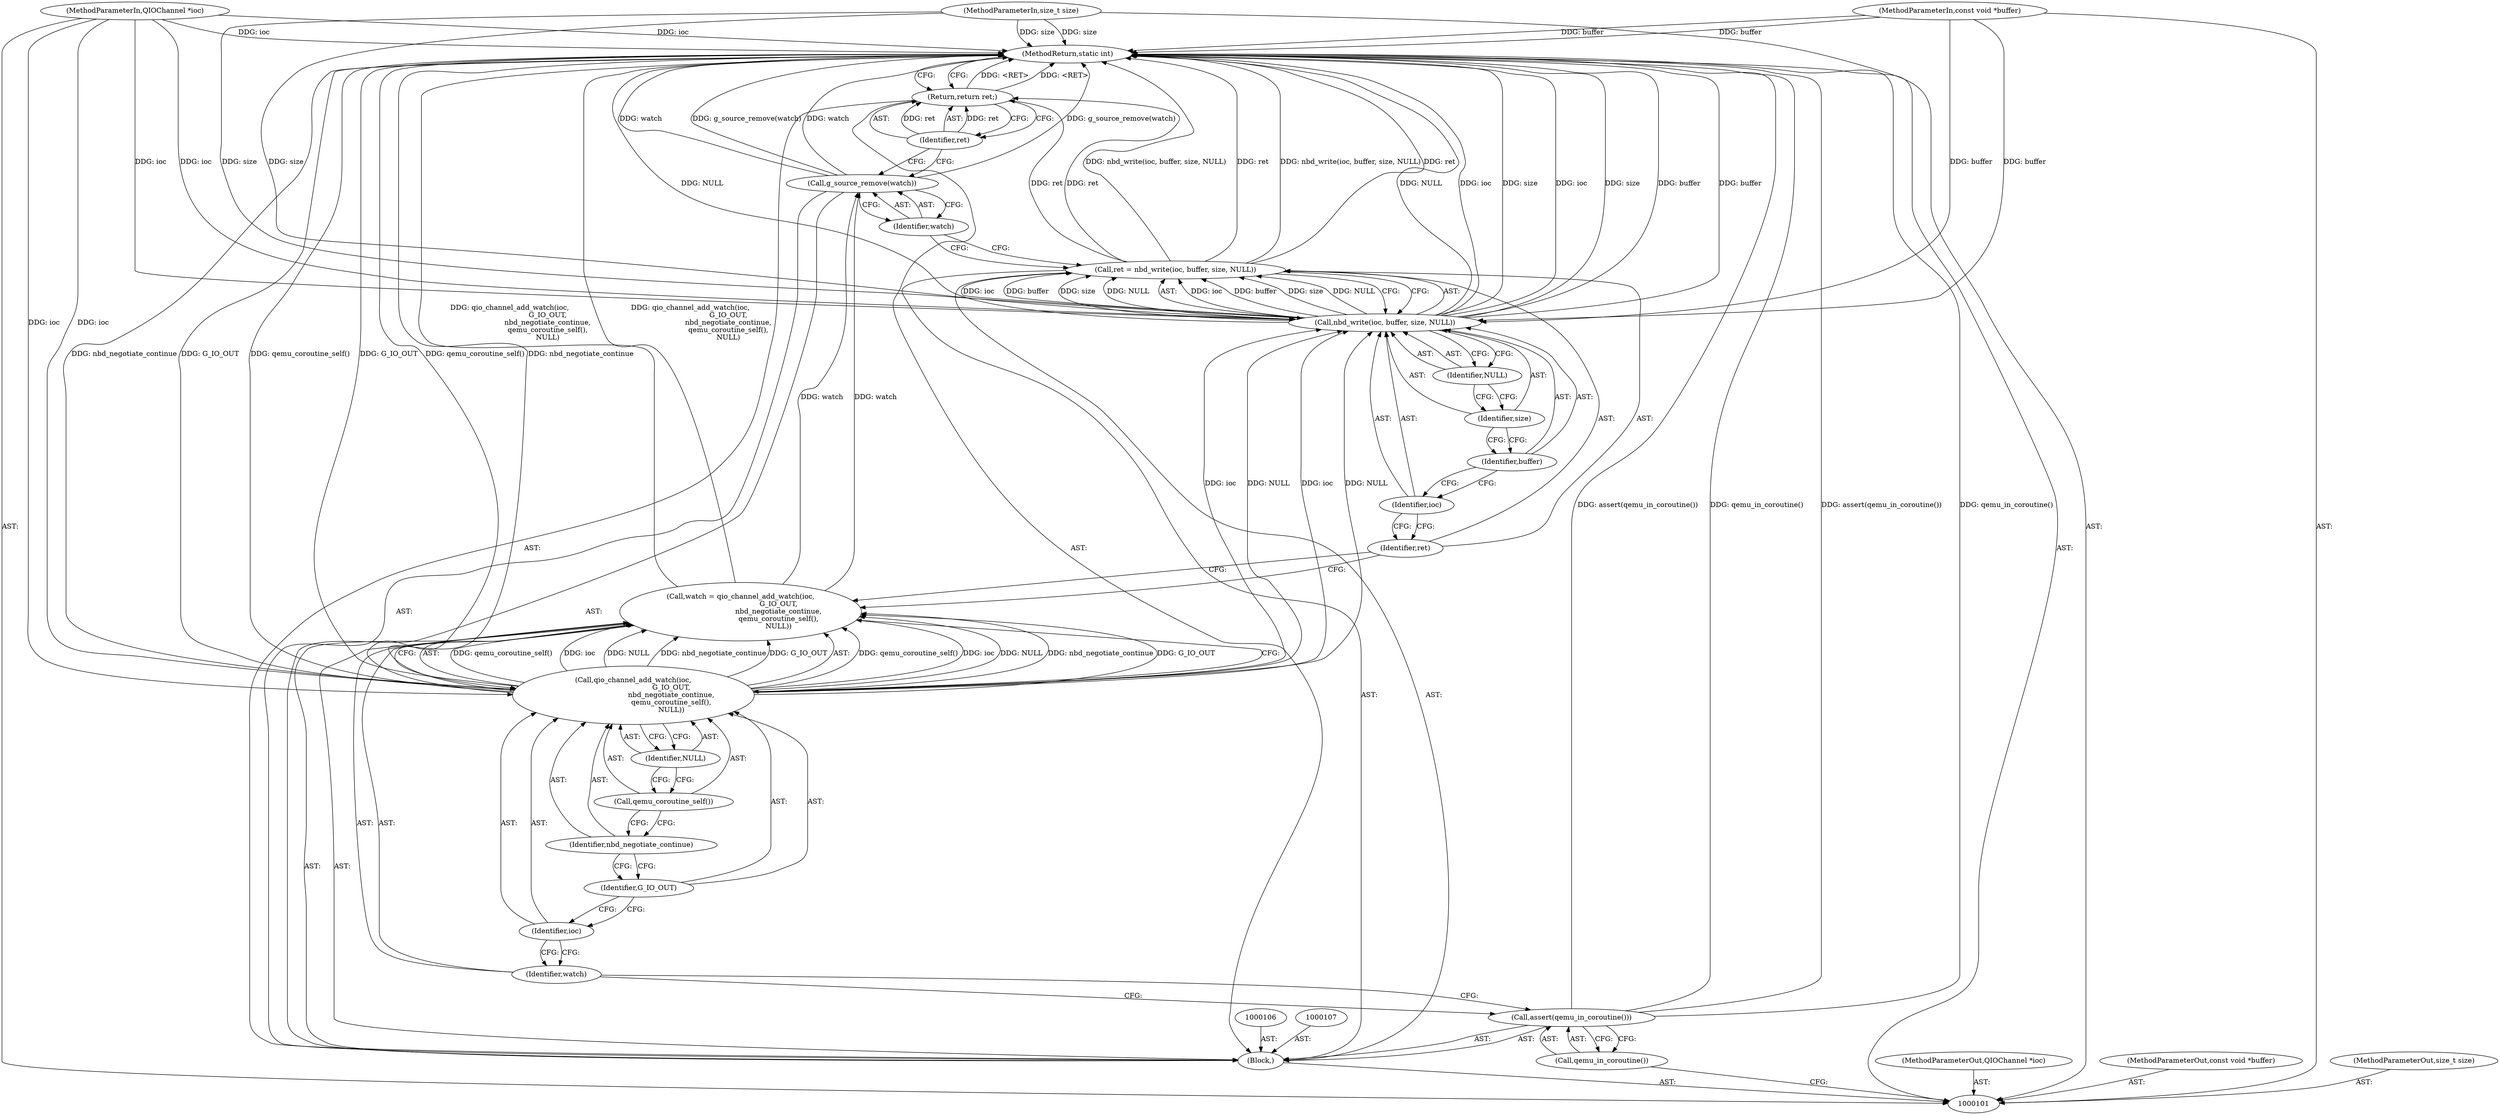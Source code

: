 digraph "1_qemu_2b0bbc4f8809c972bad134bc1a2570dbb01dea0b_2" {
"1000129" [label="(MethodReturn,static int)"];
"1000102" [label="(MethodParameterIn,QIOChannel *ioc)"];
"1000173" [label="(MethodParameterOut,QIOChannel *ioc)"];
"1000103" [label="(MethodParameterIn,const void *buffer)"];
"1000174" [label="(MethodParameterOut,const void *buffer)"];
"1000104" [label="(MethodParameterIn,size_t size)"];
"1000175" [label="(MethodParameterOut,size_t size)"];
"1000116" [label="(Call,qemu_coroutine_self())"];
"1000117" [label="(Identifier,NULL)"];
"1000120" [label="(Call,nbd_write(ioc, buffer, size, NULL))"];
"1000121" [label="(Identifier,ioc)"];
"1000122" [label="(Identifier,buffer)"];
"1000123" [label="(Identifier,size)"];
"1000124" [label="(Identifier,NULL)"];
"1000118" [label="(Call,ret = nbd_write(ioc, buffer, size, NULL))"];
"1000119" [label="(Identifier,ret)"];
"1000126" [label="(Identifier,watch)"];
"1000125" [label="(Call,g_source_remove(watch))"];
"1000128" [label="(Identifier,ret)"];
"1000127" [label="(Return,return ret;)"];
"1000105" [label="(Block,)"];
"1000109" [label="(Call,qemu_in_coroutine())"];
"1000108" [label="(Call,assert(qemu_in_coroutine()))"];
"1000112" [label="(Call,qio_channel_add_watch(ioc,\n                                  G_IO_OUT,\n                                  nbd_negotiate_continue,\n                                  qemu_coroutine_self(),\n                                  NULL))"];
"1000113" [label="(Identifier,ioc)"];
"1000110" [label="(Call,watch = qio_channel_add_watch(ioc,\n                                  G_IO_OUT,\n                                  nbd_negotiate_continue,\n                                  qemu_coroutine_self(),\n                                  NULL))"];
"1000111" [label="(Identifier,watch)"];
"1000114" [label="(Identifier,G_IO_OUT)"];
"1000115" [label="(Identifier,nbd_negotiate_continue)"];
"1000129" -> "1000101"  [label="AST: "];
"1000129" -> "1000127"  [label="CFG: "];
"1000127" -> "1000129"  [label="DDG: <RET>"];
"1000125" -> "1000129"  [label="DDG: watch"];
"1000125" -> "1000129"  [label="DDG: g_source_remove(watch)"];
"1000108" -> "1000129"  [label="DDG: assert(qemu_in_coroutine())"];
"1000108" -> "1000129"  [label="DDG: qemu_in_coroutine()"];
"1000104" -> "1000129"  [label="DDG: size"];
"1000112" -> "1000129"  [label="DDG: G_IO_OUT"];
"1000112" -> "1000129"  [label="DDG: qemu_coroutine_self()"];
"1000112" -> "1000129"  [label="DDG: nbd_negotiate_continue"];
"1000120" -> "1000129"  [label="DDG: size"];
"1000120" -> "1000129"  [label="DDG: buffer"];
"1000120" -> "1000129"  [label="DDG: NULL"];
"1000120" -> "1000129"  [label="DDG: ioc"];
"1000103" -> "1000129"  [label="DDG: buffer"];
"1000118" -> "1000129"  [label="DDG: ret"];
"1000118" -> "1000129"  [label="DDG: nbd_write(ioc, buffer, size, NULL)"];
"1000102" -> "1000129"  [label="DDG: ioc"];
"1000110" -> "1000129"  [label="DDG: qio_channel_add_watch(ioc,\n                                  G_IO_OUT,\n                                  nbd_negotiate_continue,\n                                  qemu_coroutine_self(),\n                                  NULL)"];
"1000102" -> "1000101"  [label="AST: "];
"1000102" -> "1000129"  [label="DDG: ioc"];
"1000102" -> "1000112"  [label="DDG: ioc"];
"1000102" -> "1000120"  [label="DDG: ioc"];
"1000173" -> "1000101"  [label="AST: "];
"1000103" -> "1000101"  [label="AST: "];
"1000103" -> "1000129"  [label="DDG: buffer"];
"1000103" -> "1000120"  [label="DDG: buffer"];
"1000174" -> "1000101"  [label="AST: "];
"1000104" -> "1000101"  [label="AST: "];
"1000104" -> "1000129"  [label="DDG: size"];
"1000104" -> "1000120"  [label="DDG: size"];
"1000175" -> "1000101"  [label="AST: "];
"1000116" -> "1000112"  [label="AST: "];
"1000116" -> "1000115"  [label="CFG: "];
"1000117" -> "1000116"  [label="CFG: "];
"1000117" -> "1000112"  [label="AST: "];
"1000117" -> "1000116"  [label="CFG: "];
"1000112" -> "1000117"  [label="CFG: "];
"1000120" -> "1000118"  [label="AST: "];
"1000120" -> "1000124"  [label="CFG: "];
"1000121" -> "1000120"  [label="AST: "];
"1000122" -> "1000120"  [label="AST: "];
"1000123" -> "1000120"  [label="AST: "];
"1000124" -> "1000120"  [label="AST: "];
"1000118" -> "1000120"  [label="CFG: "];
"1000120" -> "1000129"  [label="DDG: size"];
"1000120" -> "1000129"  [label="DDG: buffer"];
"1000120" -> "1000129"  [label="DDG: NULL"];
"1000120" -> "1000129"  [label="DDG: ioc"];
"1000120" -> "1000118"  [label="DDG: ioc"];
"1000120" -> "1000118"  [label="DDG: buffer"];
"1000120" -> "1000118"  [label="DDG: size"];
"1000120" -> "1000118"  [label="DDG: NULL"];
"1000112" -> "1000120"  [label="DDG: ioc"];
"1000112" -> "1000120"  [label="DDG: NULL"];
"1000102" -> "1000120"  [label="DDG: ioc"];
"1000103" -> "1000120"  [label="DDG: buffer"];
"1000104" -> "1000120"  [label="DDG: size"];
"1000121" -> "1000120"  [label="AST: "];
"1000121" -> "1000119"  [label="CFG: "];
"1000122" -> "1000121"  [label="CFG: "];
"1000122" -> "1000120"  [label="AST: "];
"1000122" -> "1000121"  [label="CFG: "];
"1000123" -> "1000122"  [label="CFG: "];
"1000123" -> "1000120"  [label="AST: "];
"1000123" -> "1000122"  [label="CFG: "];
"1000124" -> "1000123"  [label="CFG: "];
"1000124" -> "1000120"  [label="AST: "];
"1000124" -> "1000123"  [label="CFG: "];
"1000120" -> "1000124"  [label="CFG: "];
"1000118" -> "1000105"  [label="AST: "];
"1000118" -> "1000120"  [label="CFG: "];
"1000119" -> "1000118"  [label="AST: "];
"1000120" -> "1000118"  [label="AST: "];
"1000126" -> "1000118"  [label="CFG: "];
"1000118" -> "1000129"  [label="DDG: ret"];
"1000118" -> "1000129"  [label="DDG: nbd_write(ioc, buffer, size, NULL)"];
"1000120" -> "1000118"  [label="DDG: ioc"];
"1000120" -> "1000118"  [label="DDG: buffer"];
"1000120" -> "1000118"  [label="DDG: size"];
"1000120" -> "1000118"  [label="DDG: NULL"];
"1000118" -> "1000127"  [label="DDG: ret"];
"1000119" -> "1000118"  [label="AST: "];
"1000119" -> "1000110"  [label="CFG: "];
"1000121" -> "1000119"  [label="CFG: "];
"1000126" -> "1000125"  [label="AST: "];
"1000126" -> "1000118"  [label="CFG: "];
"1000125" -> "1000126"  [label="CFG: "];
"1000125" -> "1000105"  [label="AST: "];
"1000125" -> "1000126"  [label="CFG: "];
"1000126" -> "1000125"  [label="AST: "];
"1000128" -> "1000125"  [label="CFG: "];
"1000125" -> "1000129"  [label="DDG: watch"];
"1000125" -> "1000129"  [label="DDG: g_source_remove(watch)"];
"1000110" -> "1000125"  [label="DDG: watch"];
"1000128" -> "1000127"  [label="AST: "];
"1000128" -> "1000125"  [label="CFG: "];
"1000127" -> "1000128"  [label="CFG: "];
"1000128" -> "1000127"  [label="DDG: ret"];
"1000127" -> "1000105"  [label="AST: "];
"1000127" -> "1000128"  [label="CFG: "];
"1000128" -> "1000127"  [label="AST: "];
"1000129" -> "1000127"  [label="CFG: "];
"1000127" -> "1000129"  [label="DDG: <RET>"];
"1000128" -> "1000127"  [label="DDG: ret"];
"1000118" -> "1000127"  [label="DDG: ret"];
"1000105" -> "1000101"  [label="AST: "];
"1000106" -> "1000105"  [label="AST: "];
"1000107" -> "1000105"  [label="AST: "];
"1000108" -> "1000105"  [label="AST: "];
"1000110" -> "1000105"  [label="AST: "];
"1000118" -> "1000105"  [label="AST: "];
"1000125" -> "1000105"  [label="AST: "];
"1000127" -> "1000105"  [label="AST: "];
"1000109" -> "1000108"  [label="AST: "];
"1000109" -> "1000101"  [label="CFG: "];
"1000108" -> "1000109"  [label="CFG: "];
"1000108" -> "1000105"  [label="AST: "];
"1000108" -> "1000109"  [label="CFG: "];
"1000109" -> "1000108"  [label="AST: "];
"1000111" -> "1000108"  [label="CFG: "];
"1000108" -> "1000129"  [label="DDG: assert(qemu_in_coroutine())"];
"1000108" -> "1000129"  [label="DDG: qemu_in_coroutine()"];
"1000112" -> "1000110"  [label="AST: "];
"1000112" -> "1000117"  [label="CFG: "];
"1000113" -> "1000112"  [label="AST: "];
"1000114" -> "1000112"  [label="AST: "];
"1000115" -> "1000112"  [label="AST: "];
"1000116" -> "1000112"  [label="AST: "];
"1000117" -> "1000112"  [label="AST: "];
"1000110" -> "1000112"  [label="CFG: "];
"1000112" -> "1000129"  [label="DDG: G_IO_OUT"];
"1000112" -> "1000129"  [label="DDG: qemu_coroutine_self()"];
"1000112" -> "1000129"  [label="DDG: nbd_negotiate_continue"];
"1000112" -> "1000110"  [label="DDG: qemu_coroutine_self()"];
"1000112" -> "1000110"  [label="DDG: ioc"];
"1000112" -> "1000110"  [label="DDG: NULL"];
"1000112" -> "1000110"  [label="DDG: nbd_negotiate_continue"];
"1000112" -> "1000110"  [label="DDG: G_IO_OUT"];
"1000102" -> "1000112"  [label="DDG: ioc"];
"1000112" -> "1000120"  [label="DDG: ioc"];
"1000112" -> "1000120"  [label="DDG: NULL"];
"1000113" -> "1000112"  [label="AST: "];
"1000113" -> "1000111"  [label="CFG: "];
"1000114" -> "1000113"  [label="CFG: "];
"1000110" -> "1000105"  [label="AST: "];
"1000110" -> "1000112"  [label="CFG: "];
"1000111" -> "1000110"  [label="AST: "];
"1000112" -> "1000110"  [label="AST: "];
"1000119" -> "1000110"  [label="CFG: "];
"1000110" -> "1000129"  [label="DDG: qio_channel_add_watch(ioc,\n                                  G_IO_OUT,\n                                  nbd_negotiate_continue,\n                                  qemu_coroutine_self(),\n                                  NULL)"];
"1000112" -> "1000110"  [label="DDG: qemu_coroutine_self()"];
"1000112" -> "1000110"  [label="DDG: ioc"];
"1000112" -> "1000110"  [label="DDG: NULL"];
"1000112" -> "1000110"  [label="DDG: nbd_negotiate_continue"];
"1000112" -> "1000110"  [label="DDG: G_IO_OUT"];
"1000110" -> "1000125"  [label="DDG: watch"];
"1000111" -> "1000110"  [label="AST: "];
"1000111" -> "1000108"  [label="CFG: "];
"1000113" -> "1000111"  [label="CFG: "];
"1000114" -> "1000112"  [label="AST: "];
"1000114" -> "1000113"  [label="CFG: "];
"1000115" -> "1000114"  [label="CFG: "];
"1000115" -> "1000112"  [label="AST: "];
"1000115" -> "1000114"  [label="CFG: "];
"1000116" -> "1000115"  [label="CFG: "];
}
